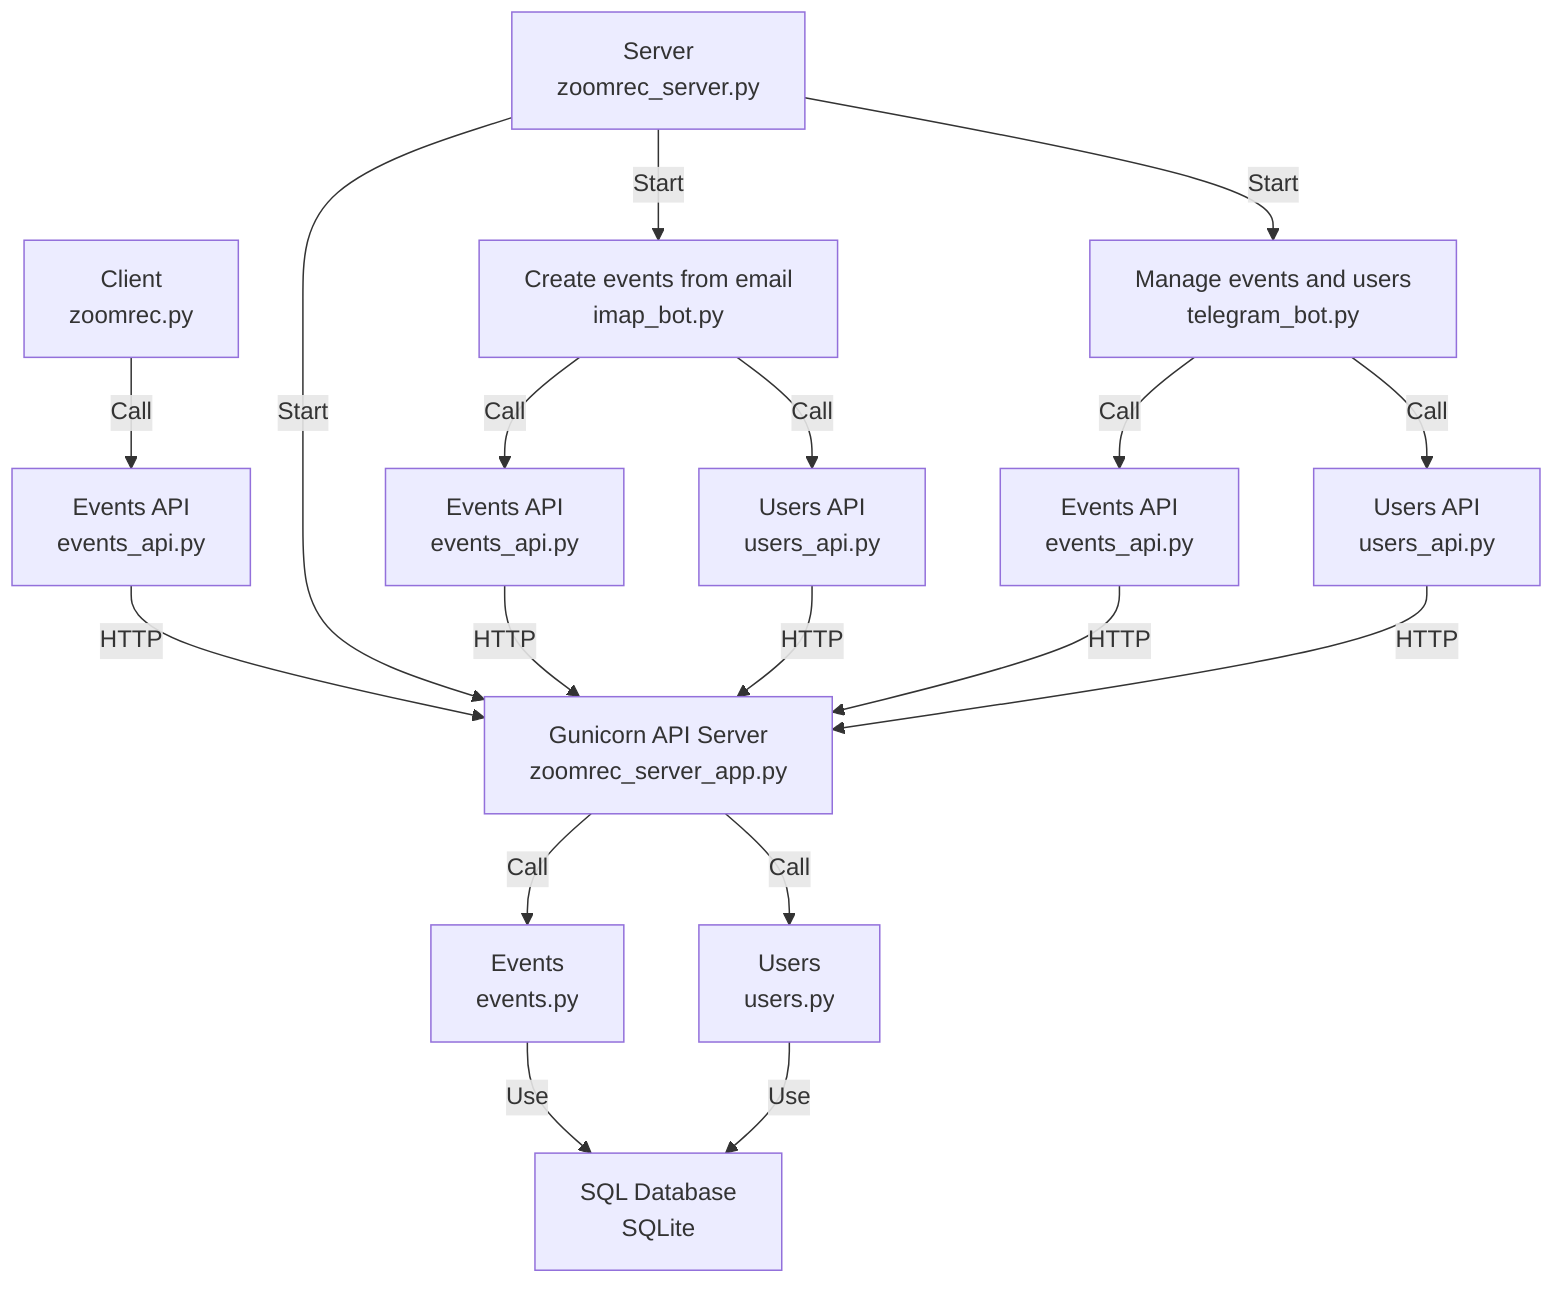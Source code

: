 graph TD
    C[Client\nzoomrec.py] 
    C -->|Call| EAc[Events API\nevents_api.py]
    EAc -->|HTTP| A
    S[Server\nzoomrec_server.py] 
    S -->|Start| A[Gunicorn API Server\nzoomrec_server_app.py]
    A -->|Call| E[Events\nevents.py]
    A -->|Call| U[Users\nusers.py]
    E -->|Use| DB[SQL Database\nSQLite]
    U -->|Use| DB[SQL Database\nSQLite]
    S -->|Start| I[Create events from email\nimap_bot.py]
    S -->|Start| T[Manage events and users\ntelegram_bot.py]
    I -->|Call| EAi[Events API\nevents_api.py]
    I -->|Call| UAi[Users API\nusers_api.py]
    EAi -->|HTTP| A
    UAi -->|HTTP| A
    T -->|Call| EAt[Events API\nevents_api.py]
    T -->|Call| UAt[Users API\nusers_api.py]
    EAt -->|HTTP| A
    UAt -->|HTTP| A
